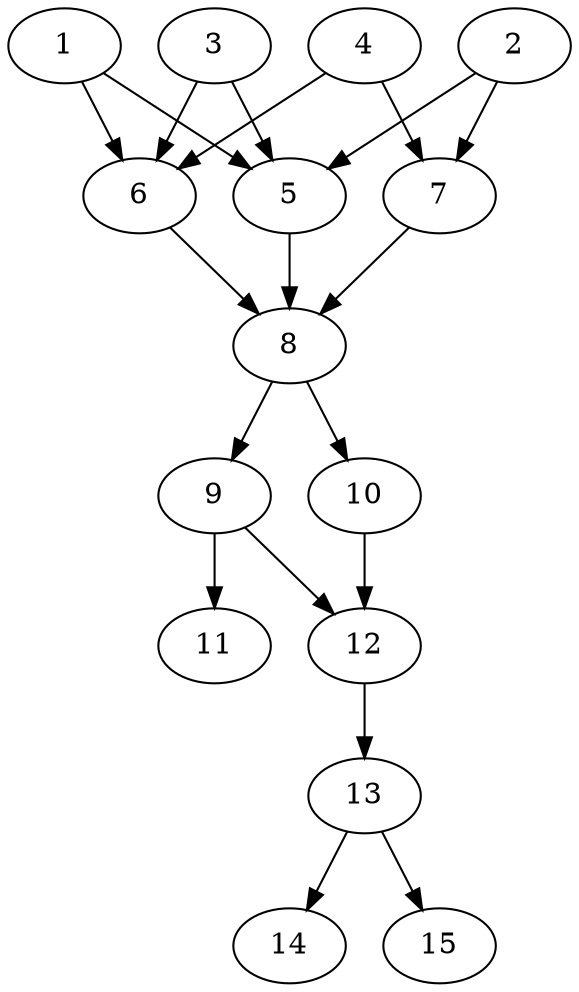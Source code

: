 // DAG automatically generated by daggen at Tue Aug  6 16:26:17 2019
// ./daggen --dot -n 15 --ccr 0.3 --fat 0.5 --regular 0.5 --density 0.9 --mindata 5242880 --maxdata 52428800 
digraph G {
  1 [size="29979307", alpha="0.01", expect_size="8993792"] 
  1 -> 5 [size ="8993792"]
  1 -> 6 [size ="8993792"]
  2 [size="134597973", alpha="0.13", expect_size="40379392"] 
  2 -> 5 [size ="40379392"]
  2 -> 7 [size ="40379392"]
  3 [size="22882987", alpha="0.07", expect_size="6864896"] 
  3 -> 5 [size ="6864896"]
  3 -> 6 [size ="6864896"]
  4 [size="88698880", alpha="0.02", expect_size="26609664"] 
  4 -> 6 [size ="26609664"]
  4 -> 7 [size ="26609664"]
  5 [size="110305280", alpha="0.03", expect_size="33091584"] 
  5 -> 8 [size ="33091584"]
  6 [size="171847680", alpha="0.16", expect_size="51554304"] 
  6 -> 8 [size ="51554304"]
  7 [size="128617813", alpha="0.06", expect_size="38585344"] 
  7 -> 8 [size ="38585344"]
  8 [size="130140160", alpha="0.16", expect_size="39042048"] 
  8 -> 9 [size ="39042048"]
  8 -> 10 [size ="39042048"]
  9 [size="120135680", alpha="0.16", expect_size="36040704"] 
  9 -> 11 [size ="36040704"]
  9 -> 12 [size ="36040704"]
  10 [size="35188053", alpha="0.16", expect_size="10556416"] 
  10 -> 12 [size ="10556416"]
  11 [size="90845867", alpha="0.18", expect_size="27253760"] 
  12 [size="97925120", alpha="0.04", expect_size="29377536"] 
  12 -> 13 [size ="29377536"]
  13 [size="41188693", alpha="0.18", expect_size="12356608"] 
  13 -> 14 [size ="12356608"]
  13 -> 15 [size ="12356608"]
  14 [size="92641280", alpha="0.07", expect_size="27792384"] 
  15 [size="109185707", alpha="0.17", expect_size="32755712"] 
}
